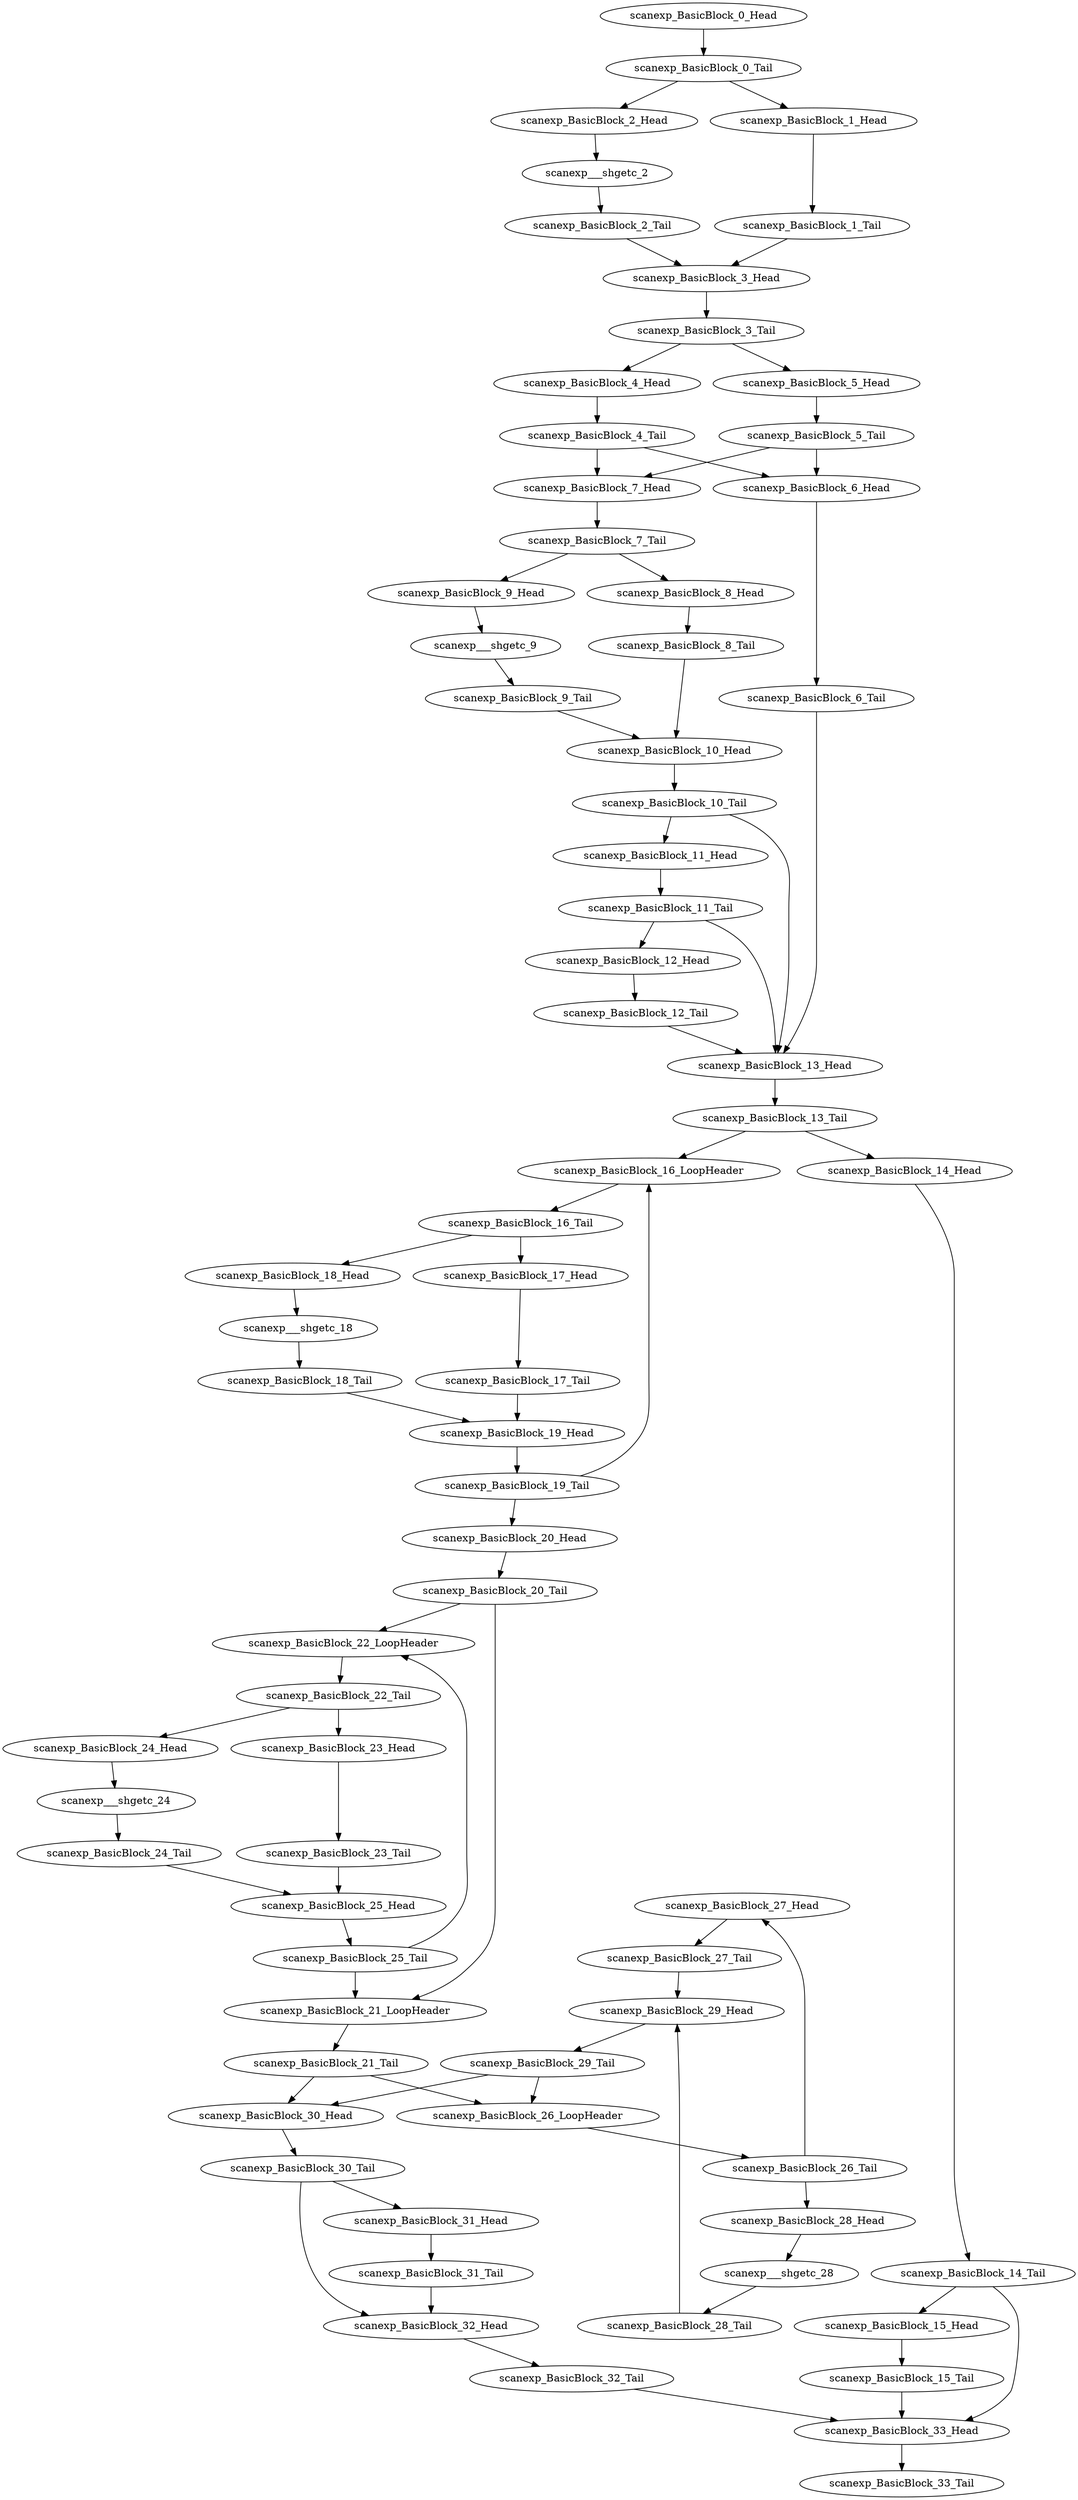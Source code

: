 digraph G {
    "scanexp_BasicBlock_27_Head" -> "scanexp_BasicBlock_27_Tail"
    "scanexp_BasicBlock_27_Tail" -> "scanexp_BasicBlock_29_Head"
    "scanexp_BasicBlock_16_Tail" -> "scanexp_BasicBlock_17_Head"
    "scanexp_BasicBlock_16_Tail" -> "scanexp_BasicBlock_18_Head"
    "scanexp_BasicBlock_2_Head" -> "scanexp___shgetc_2"
    "scanexp_BasicBlock_25_Tail" -> "scanexp_BasicBlock_22_LoopHeader"
    "scanexp_BasicBlock_25_Tail" -> "scanexp_BasicBlock_21_LoopHeader"
    "scanexp_BasicBlock_26_LoopHeader" -> "scanexp_BasicBlock_26_Tail"
    "scanexp_BasicBlock_13_Head" -> "scanexp_BasicBlock_13_Tail"
    "scanexp_BasicBlock_33_Head" -> "scanexp_BasicBlock_33_Tail"
    "scanexp_BasicBlock_17_Head" -> "scanexp_BasicBlock_17_Tail"
    "scanexp_BasicBlock_18_Head" -> "scanexp___shgetc_18"
    "scanexp___shgetc_18" -> "scanexp_BasicBlock_18_Tail"
    "scanexp_BasicBlock_19_Head" -> "scanexp_BasicBlock_19_Tail"
    "scanexp_BasicBlock_11_Head" -> "scanexp_BasicBlock_11_Tail"
    "scanexp_BasicBlock_25_Head" -> "scanexp_BasicBlock_25_Tail"
    "scanexp_BasicBlock_26_Tail" -> "scanexp_BasicBlock_27_Head"
    "scanexp_BasicBlock_26_Tail" -> "scanexp_BasicBlock_28_Head"
    "scanexp_BasicBlock_4_Head" -> "scanexp_BasicBlock_4_Tail"
    "scanexp_BasicBlock_3_Head" -> "scanexp_BasicBlock_3_Tail"
    "scanexp_BasicBlock_17_Tail" -> "scanexp_BasicBlock_19_Head"
    "scanexp___shgetc_24" -> "scanexp_BasicBlock_24_Tail"
    "scanexp_BasicBlock_24_Tail" -> "scanexp_BasicBlock_25_Head"
    "scanexp_BasicBlock_22_LoopHeader" -> "scanexp_BasicBlock_22_Tail"
    "scanexp_BasicBlock_18_Tail" -> "scanexp_BasicBlock_19_Head"
    "scanexp_BasicBlock_4_Tail" -> "scanexp_BasicBlock_6_Head"
    "scanexp_BasicBlock_4_Tail" -> "scanexp_BasicBlock_7_Head"
    "scanexp_BasicBlock_21_LoopHeader" -> "scanexp_BasicBlock_21_Tail"
    "scanexp_BasicBlock_31_Head" -> "scanexp_BasicBlock_31_Tail"
    "scanexp___shgetc_2" -> "scanexp_BasicBlock_2_Tail"
    "scanexp_BasicBlock_2_Tail" -> "scanexp_BasicBlock_3_Head"
    "scanexp_BasicBlock_5_Tail" -> "scanexp_BasicBlock_6_Head"
    "scanexp_BasicBlock_5_Tail" -> "scanexp_BasicBlock_7_Head"
    "scanexp_BasicBlock_13_Tail" -> "scanexp_BasicBlock_16_LoopHeader"
    "scanexp_BasicBlock_13_Tail" -> "scanexp_BasicBlock_14_Head"
    "scanexp_BasicBlock_1_Head" -> "scanexp_BasicBlock_1_Tail"
    "scanexp_BasicBlock_6_Tail" -> "scanexp_BasicBlock_13_Head"
    "scanexp_BasicBlock_15_Head" -> "scanexp_BasicBlock_15_Tail"
    "scanexp_BasicBlock_21_Tail" -> "scanexp_BasicBlock_26_LoopHeader"
    "scanexp_BasicBlock_21_Tail" -> "scanexp_BasicBlock_30_Head"
    "scanexp___shgetc_9" -> "scanexp_BasicBlock_9_Tail"
    "scanexp_BasicBlock_14_Tail" -> "scanexp_BasicBlock_33_Head"
    "scanexp_BasicBlock_14_Tail" -> "scanexp_BasicBlock_15_Head"
    "scanexp_BasicBlock_6_Head" -> "scanexp_BasicBlock_6_Tail"
    "scanexp_BasicBlock_30_Tail" -> "scanexp_BasicBlock_31_Head"
    "scanexp_BasicBlock_30_Tail" -> "scanexp_BasicBlock_32_Head"
    "scanexp_BasicBlock_8_Tail" -> "scanexp_BasicBlock_10_Head"
    "scanexp_BasicBlock_8_Head" -> "scanexp_BasicBlock_8_Tail"
    "scanexp_BasicBlock_0_Head" -> "scanexp_BasicBlock_0_Tail"
    "scanexp_BasicBlock_0_Tail" -> "scanexp_BasicBlock_2_Head"
    "scanexp_BasicBlock_0_Tail" -> "scanexp_BasicBlock_1_Head"
    "scanexp_BasicBlock_20_Tail" -> "scanexp_BasicBlock_22_LoopHeader"
    "scanexp_BasicBlock_20_Tail" -> "scanexp_BasicBlock_21_LoopHeader"
    "scanexp_BasicBlock_9_Tail" -> "scanexp_BasicBlock_10_Head"
    "scanexp_BasicBlock_9_Head" -> "scanexp___shgetc_9"
    "scanexp_BasicBlock_29_Tail" -> "scanexp_BasicBlock_26_LoopHeader"
    "scanexp_BasicBlock_29_Tail" -> "scanexp_BasicBlock_30_Head"
    "scanexp_BasicBlock_24_Head" -> "scanexp___shgetc_24"
    "scanexp_BasicBlock_31_Tail" -> "scanexp_BasicBlock_32_Head"
    "scanexp_BasicBlock_20_Head" -> "scanexp_BasicBlock_20_Tail"
    "scanexp_BasicBlock_28_Tail" -> "scanexp_BasicBlock_29_Head"
    "scanexp_BasicBlock_30_Head" -> "scanexp_BasicBlock_30_Tail"
    "scanexp_BasicBlock_23_Tail" -> "scanexp_BasicBlock_25_Head"
    "scanexp_BasicBlock_1_Tail" -> "scanexp_BasicBlock_3_Head"
    "scanexp_BasicBlock_7_Tail" -> "scanexp_BasicBlock_8_Head"
    "scanexp_BasicBlock_7_Tail" -> "scanexp_BasicBlock_9_Head"
    "scanexp_BasicBlock_29_Head" -> "scanexp_BasicBlock_29_Tail"
    "scanexp___shgetc_28" -> "scanexp_BasicBlock_28_Tail"
    "scanexp_BasicBlock_16_LoopHeader" -> "scanexp_BasicBlock_16_Tail"
    "scanexp_BasicBlock_28_Head" -> "scanexp___shgetc_28"
    "scanexp_BasicBlock_19_Tail" -> "scanexp_BasicBlock_20_Head"
    "scanexp_BasicBlock_19_Tail" -> "scanexp_BasicBlock_16_LoopHeader"
    "scanexp_BasicBlock_23_Head" -> "scanexp_BasicBlock_23_Tail"
    "scanexp_BasicBlock_7_Head" -> "scanexp_BasicBlock_7_Tail"
    "scanexp_BasicBlock_15_Tail" -> "scanexp_BasicBlock_33_Head"
    "scanexp_BasicBlock_14_Head" -> "scanexp_BasicBlock_14_Tail"
    "scanexp_BasicBlock_10_Tail" -> "scanexp_BasicBlock_13_Head"
    "scanexp_BasicBlock_10_Tail" -> "scanexp_BasicBlock_11_Head"
    "scanexp_BasicBlock_12_Head" -> "scanexp_BasicBlock_12_Tail"
    "scanexp_BasicBlock_12_Tail" -> "scanexp_BasicBlock_13_Head"
    "scanexp_BasicBlock_5_Head" -> "scanexp_BasicBlock_5_Tail"
    "scanexp_BasicBlock_11_Tail" -> "scanexp_BasicBlock_13_Head"
    "scanexp_BasicBlock_11_Tail" -> "scanexp_BasicBlock_12_Head"
    "scanexp_BasicBlock_10_Head" -> "scanexp_BasicBlock_10_Tail"
    "scanexp_BasicBlock_22_Tail" -> "scanexp_BasicBlock_24_Head"
    "scanexp_BasicBlock_22_Tail" -> "scanexp_BasicBlock_23_Head"
    "scanexp_BasicBlock_3_Tail" -> "scanexp_BasicBlock_4_Head"
    "scanexp_BasicBlock_3_Tail" -> "scanexp_BasicBlock_5_Head"
    "scanexp_BasicBlock_32_Head" -> "scanexp_BasicBlock_32_Tail"
    "scanexp_BasicBlock_32_Tail" -> "scanexp_BasicBlock_33_Head"
}
